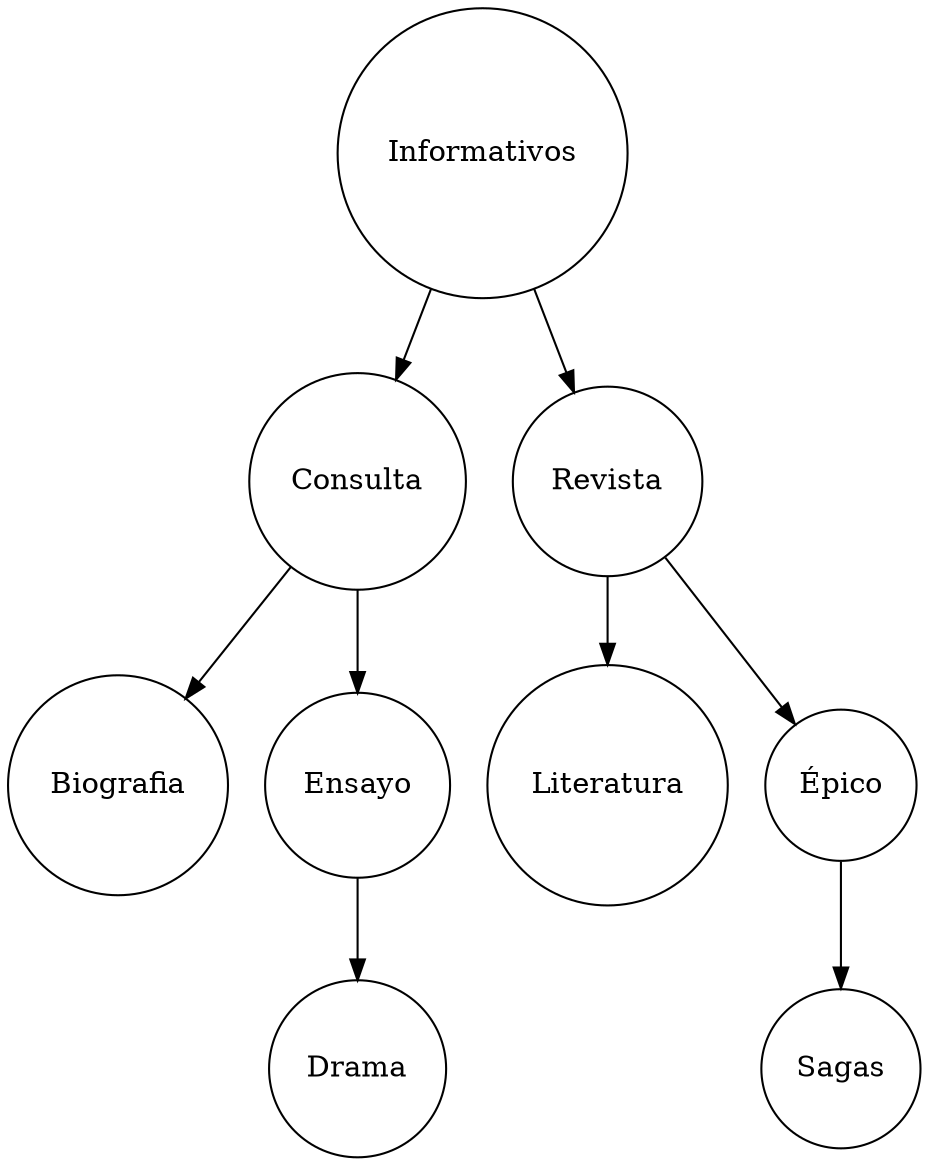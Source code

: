digraph g{ node [shape = circle];Informativos;
Informativos->Consulta;
Informativos->Revista;
Consulta;
Consulta->Biografia;
Consulta->Ensayo;
Biografia;
Ensayo;
Ensayo->Drama;
Drama;
Revista;
Revista->Literatura;
Revista->Épico;
Literatura;
Épico;
Épico->Sagas;
Sagas;

}
